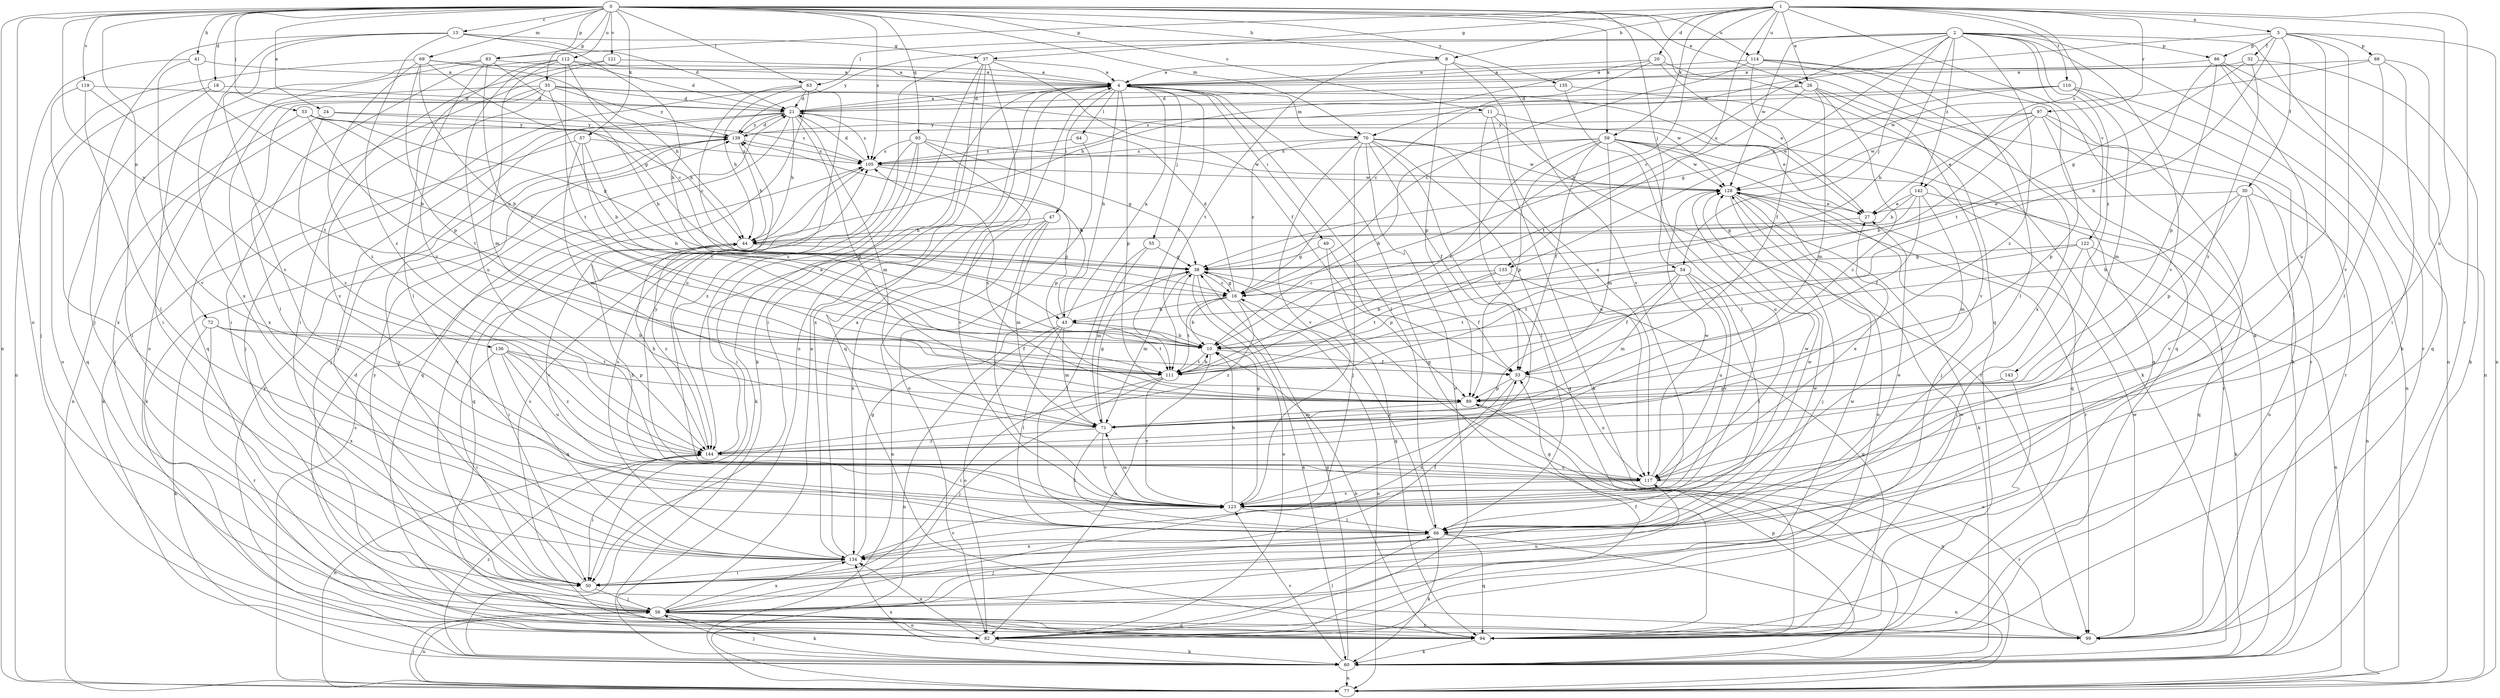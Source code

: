 strict digraph  {
0;
1;
2;
3;
4;
8;
10;
11;
13;
16;
18;
20;
21;
24;
26;
27;
30;
32;
33;
35;
37;
38;
41;
43;
44;
47;
49;
50;
53;
54;
55;
56;
57;
59;
60;
63;
64;
66;
69;
70;
71;
72;
77;
82;
83;
86;
88;
89;
93;
94;
97;
99;
105;
110;
111;
112;
114;
117;
119;
121;
122;
123;
128;
133;
134;
135;
136;
139;
142;
143;
144;
0 -> 8  [label=b];
0 -> 11  [label=c];
0 -> 13  [label=c];
0 -> 18  [label=d];
0 -> 24  [label=e];
0 -> 26  [label=e];
0 -> 35  [label=g];
0 -> 41  [label=h];
0 -> 53  [label=j];
0 -> 54  [label=j];
0 -> 57  [label=k];
0 -> 59  [label=k];
0 -> 63  [label=l];
0 -> 69  [label=m];
0 -> 70  [label=m];
0 -> 72  [label=n];
0 -> 77  [label=n];
0 -> 82  [label=o];
0 -> 83  [label=p];
0 -> 93  [label=q];
0 -> 94  [label=q];
0 -> 105  [label=s];
0 -> 112  [label=u];
0 -> 114  [label=u];
0 -> 119  [label=v];
0 -> 121  [label=v];
0 -> 135  [label=y];
0 -> 136  [label=y];
1 -> 3  [label=a];
1 -> 8  [label=b];
1 -> 10  [label=b];
1 -> 20  [label=d];
1 -> 26  [label=e];
1 -> 37  [label=g];
1 -> 59  [label=k];
1 -> 60  [label=k];
1 -> 83  [label=p];
1 -> 97  [label=r];
1 -> 99  [label=r];
1 -> 110  [label=t];
1 -> 114  [label=u];
1 -> 117  [label=u];
1 -> 133  [label=x];
1 -> 142  [label=z];
2 -> 16  [label=c];
2 -> 43  [label=h];
2 -> 54  [label=j];
2 -> 60  [label=k];
2 -> 63  [label=l];
2 -> 77  [label=n];
2 -> 86  [label=p];
2 -> 122  [label=v];
2 -> 123  [label=v];
2 -> 128  [label=w];
2 -> 133  [label=x];
2 -> 139  [label=y];
2 -> 142  [label=z];
2 -> 143  [label=z];
2 -> 144  [label=z];
3 -> 10  [label=b];
3 -> 30  [label=f];
3 -> 32  [label=f];
3 -> 70  [label=m];
3 -> 77  [label=n];
3 -> 86  [label=p];
3 -> 88  [label=p];
3 -> 117  [label=u];
3 -> 123  [label=v];
4 -> 21  [label=d];
4 -> 43  [label=h];
4 -> 47  [label=i];
4 -> 49  [label=i];
4 -> 55  [label=j];
4 -> 64  [label=l];
4 -> 66  [label=l];
4 -> 70  [label=m];
4 -> 89  [label=p];
4 -> 94  [label=q];
4 -> 111  [label=t];
4 -> 134  [label=x];
8 -> 4  [label=a];
8 -> 89  [label=p];
8 -> 111  [label=t];
8 -> 117  [label=u];
8 -> 123  [label=v];
10 -> 33  [label=f];
10 -> 82  [label=o];
10 -> 111  [label=t];
11 -> 27  [label=e];
11 -> 60  [label=k];
11 -> 99  [label=r];
11 -> 123  [label=v];
11 -> 139  [label=y];
13 -> 21  [label=d];
13 -> 37  [label=g];
13 -> 43  [label=h];
13 -> 56  [label=j];
13 -> 123  [label=v];
13 -> 134  [label=x];
13 -> 144  [label=z];
16 -> 10  [label=b];
16 -> 21  [label=d];
16 -> 38  [label=g];
16 -> 43  [label=h];
16 -> 77  [label=n];
16 -> 111  [label=t];
16 -> 144  [label=z];
18 -> 21  [label=d];
18 -> 82  [label=o];
18 -> 94  [label=q];
20 -> 4  [label=a];
20 -> 16  [label=c];
20 -> 27  [label=e];
20 -> 44  [label=h];
20 -> 60  [label=k];
21 -> 4  [label=a];
21 -> 44  [label=h];
21 -> 50  [label=i];
21 -> 56  [label=j];
21 -> 71  [label=m];
21 -> 89  [label=p];
21 -> 94  [label=q];
21 -> 105  [label=s];
21 -> 139  [label=y];
24 -> 56  [label=j];
24 -> 105  [label=s];
24 -> 139  [label=y];
24 -> 144  [label=z];
26 -> 21  [label=d];
26 -> 71  [label=m];
26 -> 94  [label=q];
26 -> 111  [label=t];
26 -> 123  [label=v];
26 -> 144  [label=z];
27 -> 44  [label=h];
30 -> 10  [label=b];
30 -> 27  [label=e];
30 -> 77  [label=n];
30 -> 82  [label=o];
30 -> 89  [label=p];
30 -> 123  [label=v];
32 -> 4  [label=a];
32 -> 38  [label=g];
32 -> 60  [label=k];
32 -> 144  [label=z];
33 -> 89  [label=p];
33 -> 117  [label=u];
33 -> 134  [label=x];
35 -> 10  [label=b];
35 -> 21  [label=d];
35 -> 27  [label=e];
35 -> 50  [label=i];
35 -> 66  [label=l];
35 -> 123  [label=v];
35 -> 128  [label=w];
35 -> 134  [label=x];
35 -> 139  [label=y];
37 -> 4  [label=a];
37 -> 33  [label=f];
37 -> 50  [label=i];
37 -> 60  [label=k];
37 -> 82  [label=o];
37 -> 94  [label=q];
37 -> 144  [label=z];
38 -> 16  [label=c];
38 -> 33  [label=f];
38 -> 60  [label=k];
38 -> 71  [label=m];
38 -> 82  [label=o];
41 -> 4  [label=a];
41 -> 10  [label=b];
41 -> 77  [label=n];
41 -> 123  [label=v];
43 -> 4  [label=a];
43 -> 10  [label=b];
43 -> 66  [label=l];
43 -> 71  [label=m];
43 -> 77  [label=n];
43 -> 82  [label=o];
43 -> 111  [label=t];
43 -> 139  [label=y];
44 -> 38  [label=g];
44 -> 50  [label=i];
44 -> 123  [label=v];
44 -> 144  [label=z];
47 -> 44  [label=h];
47 -> 71  [label=m];
47 -> 77  [label=n];
47 -> 123  [label=v];
47 -> 134  [label=x];
49 -> 38  [label=g];
49 -> 89  [label=p];
49 -> 94  [label=q];
50 -> 56  [label=j];
50 -> 128  [label=w];
50 -> 139  [label=y];
53 -> 16  [label=c];
53 -> 38  [label=g];
53 -> 44  [label=h];
53 -> 77  [label=n];
53 -> 111  [label=t];
53 -> 139  [label=y];
54 -> 16  [label=c];
54 -> 33  [label=f];
54 -> 66  [label=l];
54 -> 71  [label=m];
54 -> 111  [label=t];
54 -> 117  [label=u];
54 -> 123  [label=v];
55 -> 38  [label=g];
55 -> 66  [label=l];
55 -> 71  [label=m];
56 -> 4  [label=a];
56 -> 60  [label=k];
56 -> 77  [label=n];
56 -> 82  [label=o];
56 -> 94  [label=q];
56 -> 99  [label=r];
56 -> 117  [label=u];
56 -> 128  [label=w];
56 -> 134  [label=x];
56 -> 139  [label=y];
57 -> 10  [label=b];
57 -> 60  [label=k];
57 -> 71  [label=m];
57 -> 105  [label=s];
57 -> 111  [label=t];
59 -> 10  [label=b];
59 -> 33  [label=f];
59 -> 56  [label=j];
59 -> 71  [label=m];
59 -> 89  [label=p];
59 -> 94  [label=q];
59 -> 99  [label=r];
59 -> 105  [label=s];
59 -> 111  [label=t];
59 -> 117  [label=u];
59 -> 128  [label=w];
60 -> 38  [label=g];
60 -> 56  [label=j];
60 -> 77  [label=n];
60 -> 89  [label=p];
60 -> 123  [label=v];
60 -> 134  [label=x];
60 -> 144  [label=z];
63 -> 16  [label=c];
63 -> 21  [label=d];
63 -> 44  [label=h];
63 -> 56  [label=j];
63 -> 99  [label=r];
63 -> 117  [label=u];
64 -> 82  [label=o];
64 -> 105  [label=s];
66 -> 16  [label=c];
66 -> 27  [label=e];
66 -> 56  [label=j];
66 -> 60  [label=k];
66 -> 77  [label=n];
66 -> 94  [label=q];
66 -> 128  [label=w];
66 -> 134  [label=x];
69 -> 4  [label=a];
69 -> 10  [label=b];
69 -> 38  [label=g];
69 -> 44  [label=h];
69 -> 56  [label=j];
69 -> 89  [label=p];
69 -> 144  [label=z];
70 -> 16  [label=c];
70 -> 33  [label=f];
70 -> 56  [label=j];
70 -> 66  [label=l];
70 -> 82  [label=o];
70 -> 94  [label=q];
70 -> 105  [label=s];
70 -> 117  [label=u];
70 -> 123  [label=v];
70 -> 128  [label=w];
71 -> 38  [label=g];
71 -> 66  [label=l];
71 -> 123  [label=v];
71 -> 144  [label=z];
72 -> 10  [label=b];
72 -> 33  [label=f];
72 -> 60  [label=k];
72 -> 99  [label=r];
72 -> 134  [label=x];
77 -> 56  [label=j];
77 -> 105  [label=s];
82 -> 21  [label=d];
82 -> 33  [label=f];
82 -> 60  [label=k];
82 -> 66  [label=l];
82 -> 134  [label=x];
82 -> 139  [label=y];
83 -> 4  [label=a];
83 -> 10  [label=b];
83 -> 50  [label=i];
83 -> 82  [label=o];
83 -> 111  [label=t];
83 -> 144  [label=z];
86 -> 4  [label=a];
86 -> 66  [label=l];
86 -> 77  [label=n];
86 -> 89  [label=p];
86 -> 99  [label=r];
86 -> 111  [label=t];
88 -> 4  [label=a];
88 -> 50  [label=i];
88 -> 66  [label=l];
88 -> 94  [label=q];
88 -> 128  [label=w];
89 -> 71  [label=m];
89 -> 77  [label=n];
89 -> 105  [label=s];
93 -> 38  [label=g];
93 -> 50  [label=i];
93 -> 60  [label=k];
93 -> 105  [label=s];
93 -> 123  [label=v];
93 -> 128  [label=w];
93 -> 144  [label=z];
94 -> 10  [label=b];
94 -> 60  [label=k];
94 -> 105  [label=s];
94 -> 128  [label=w];
97 -> 10  [label=b];
97 -> 27  [label=e];
97 -> 50  [label=i];
97 -> 89  [label=p];
97 -> 99  [label=r];
97 -> 128  [label=w];
97 -> 139  [label=y];
99 -> 38  [label=g];
99 -> 128  [label=w];
105 -> 21  [label=d];
105 -> 89  [label=p];
105 -> 94  [label=q];
105 -> 128  [label=w];
110 -> 21  [label=d];
110 -> 38  [label=g];
110 -> 71  [label=m];
110 -> 77  [label=n];
110 -> 99  [label=r];
110 -> 105  [label=s];
111 -> 10  [label=b];
111 -> 50  [label=i];
111 -> 56  [label=j];
111 -> 123  [label=v];
112 -> 4  [label=a];
112 -> 16  [label=c];
112 -> 21  [label=d];
112 -> 50  [label=i];
112 -> 66  [label=l];
112 -> 71  [label=m];
112 -> 111  [label=t];
112 -> 117  [label=u];
114 -> 4  [label=a];
114 -> 16  [label=c];
114 -> 33  [label=f];
114 -> 66  [label=l];
114 -> 94  [label=q];
114 -> 134  [label=x];
117 -> 27  [label=e];
117 -> 99  [label=r];
117 -> 123  [label=v];
117 -> 128  [label=w];
117 -> 139  [label=y];
119 -> 21  [label=d];
119 -> 66  [label=l];
119 -> 111  [label=t];
119 -> 134  [label=x];
121 -> 4  [label=a];
121 -> 50  [label=i];
121 -> 94  [label=q];
122 -> 38  [label=g];
122 -> 50  [label=i];
122 -> 60  [label=k];
122 -> 77  [label=n];
122 -> 111  [label=t];
123 -> 10  [label=b];
123 -> 38  [label=g];
123 -> 44  [label=h];
123 -> 66  [label=l];
123 -> 71  [label=m];
123 -> 128  [label=w];
128 -> 27  [label=e];
128 -> 56  [label=j];
128 -> 60  [label=k];
128 -> 82  [label=o];
128 -> 99  [label=r];
133 -> 10  [label=b];
133 -> 16  [label=c];
133 -> 94  [label=q];
133 -> 111  [label=t];
134 -> 4  [label=a];
134 -> 33  [label=f];
134 -> 38  [label=g];
134 -> 50  [label=i];
134 -> 105  [label=s];
134 -> 123  [label=v];
135 -> 21  [label=d];
135 -> 60  [label=k];
135 -> 66  [label=l];
136 -> 50  [label=i];
136 -> 89  [label=p];
136 -> 111  [label=t];
136 -> 117  [label=u];
136 -> 134  [label=x];
136 -> 144  [label=z];
139 -> 21  [label=d];
139 -> 44  [label=h];
139 -> 60  [label=k];
139 -> 105  [label=s];
142 -> 27  [label=e];
142 -> 33  [label=f];
142 -> 38  [label=g];
142 -> 44  [label=h];
142 -> 71  [label=m];
142 -> 94  [label=q];
143 -> 82  [label=o];
143 -> 89  [label=p];
144 -> 4  [label=a];
144 -> 44  [label=h];
144 -> 50  [label=i];
144 -> 77  [label=n];
144 -> 117  [label=u];
}
